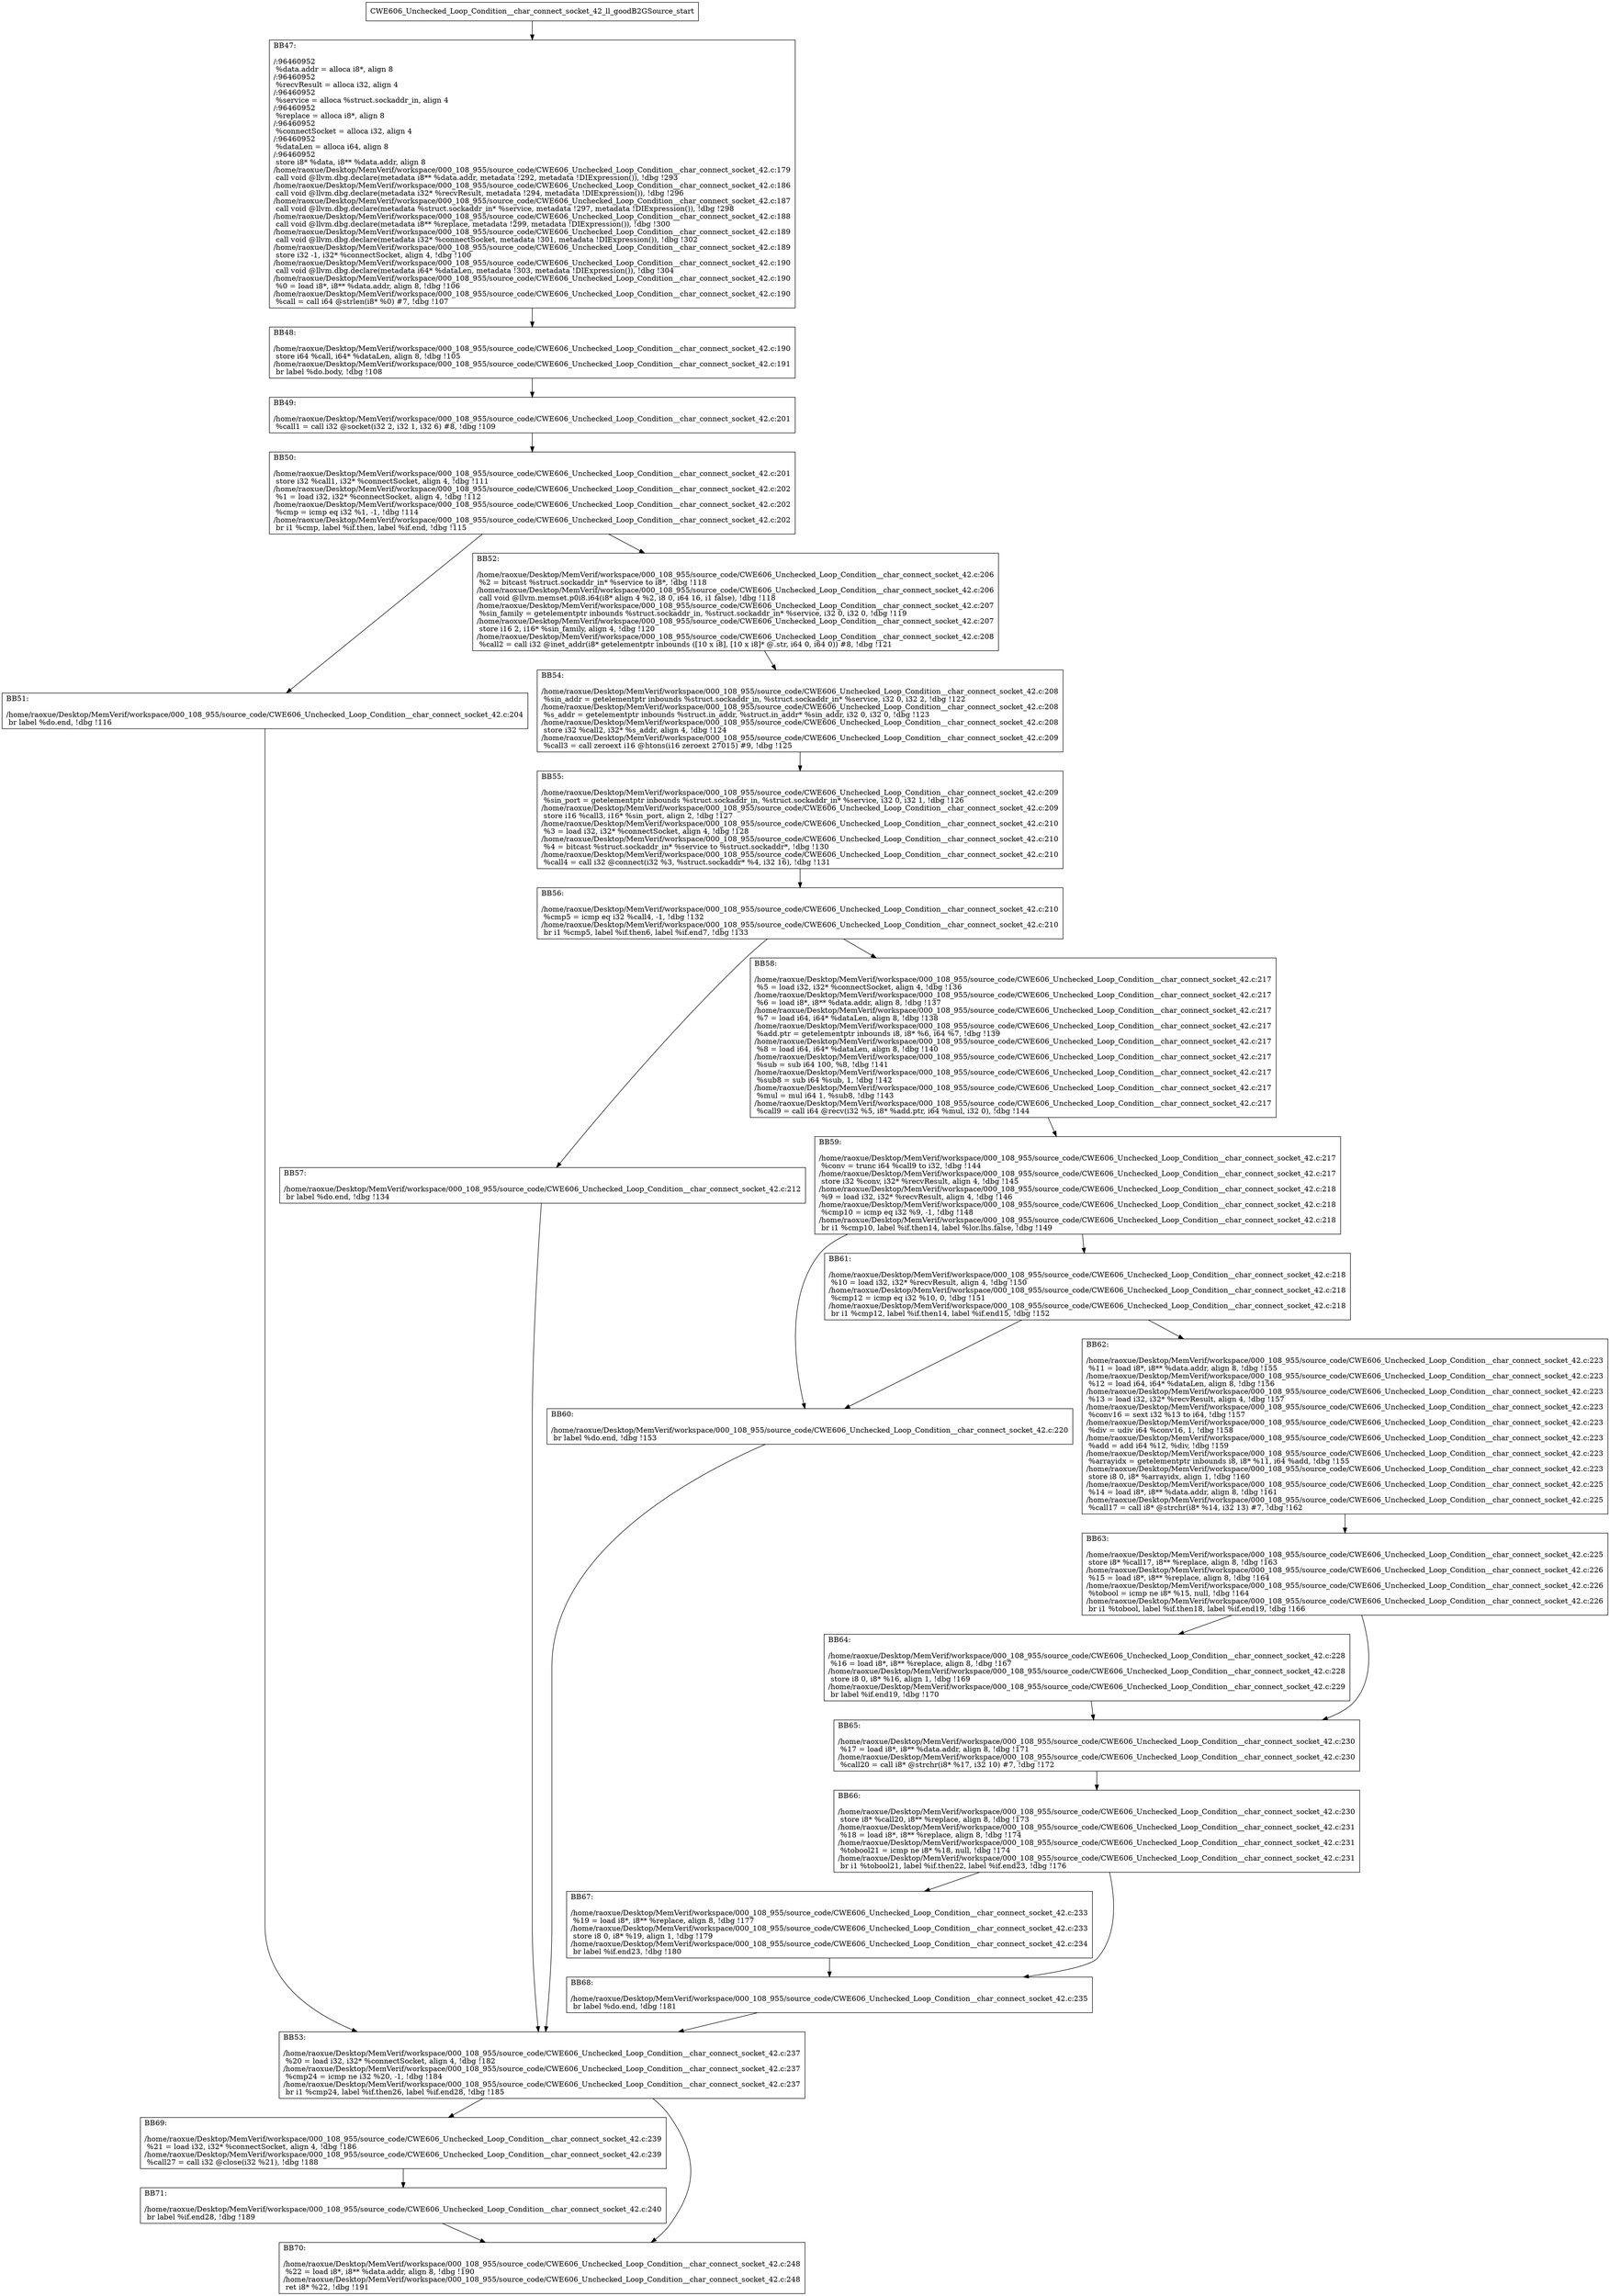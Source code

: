 digraph "CFG for'CWE606_Unchecked_Loop_Condition__char_connect_socket_42_ll_goodB2GSource' function" {
	BBCWE606_Unchecked_Loop_Condition__char_connect_socket_42_ll_goodB2GSource_start[shape=record,label="{CWE606_Unchecked_Loop_Condition__char_connect_socket_42_ll_goodB2GSource_start}"];
	BBCWE606_Unchecked_Loop_Condition__char_connect_socket_42_ll_goodB2GSource_start-> CWE606_Unchecked_Loop_Condition__char_connect_socket_42_ll_goodB2GSourceBB47;
	CWE606_Unchecked_Loop_Condition__char_connect_socket_42_ll_goodB2GSourceBB47 [shape=record, label="{BB47:\l\l/:96460952\l
  %data.addr = alloca i8*, align 8\l
/:96460952\l
  %recvResult = alloca i32, align 4\l
/:96460952\l
  %service = alloca %struct.sockaddr_in, align 4\l
/:96460952\l
  %replace = alloca i8*, align 8\l
/:96460952\l
  %connectSocket = alloca i32, align 4\l
/:96460952\l
  %dataLen = alloca i64, align 8\l
/:96460952\l
  store i8* %data, i8** %data.addr, align 8\l
/home/raoxue/Desktop/MemVerif/workspace/000_108_955/source_code/CWE606_Unchecked_Loop_Condition__char_connect_socket_42.c:179\l
  call void @llvm.dbg.declare(metadata i8** %data.addr, metadata !292, metadata !DIExpression()), !dbg !293\l
/home/raoxue/Desktop/MemVerif/workspace/000_108_955/source_code/CWE606_Unchecked_Loop_Condition__char_connect_socket_42.c:186\l
  call void @llvm.dbg.declare(metadata i32* %recvResult, metadata !294, metadata !DIExpression()), !dbg !296\l
/home/raoxue/Desktop/MemVerif/workspace/000_108_955/source_code/CWE606_Unchecked_Loop_Condition__char_connect_socket_42.c:187\l
  call void @llvm.dbg.declare(metadata %struct.sockaddr_in* %service, metadata !297, metadata !DIExpression()), !dbg !298\l
/home/raoxue/Desktop/MemVerif/workspace/000_108_955/source_code/CWE606_Unchecked_Loop_Condition__char_connect_socket_42.c:188\l
  call void @llvm.dbg.declare(metadata i8** %replace, metadata !299, metadata !DIExpression()), !dbg !300\l
/home/raoxue/Desktop/MemVerif/workspace/000_108_955/source_code/CWE606_Unchecked_Loop_Condition__char_connect_socket_42.c:189\l
  call void @llvm.dbg.declare(metadata i32* %connectSocket, metadata !301, metadata !DIExpression()), !dbg !302\l
/home/raoxue/Desktop/MemVerif/workspace/000_108_955/source_code/CWE606_Unchecked_Loop_Condition__char_connect_socket_42.c:189\l
  store i32 -1, i32* %connectSocket, align 4, !dbg !100\l
/home/raoxue/Desktop/MemVerif/workspace/000_108_955/source_code/CWE606_Unchecked_Loop_Condition__char_connect_socket_42.c:190\l
  call void @llvm.dbg.declare(metadata i64* %dataLen, metadata !303, metadata !DIExpression()), !dbg !304\l
/home/raoxue/Desktop/MemVerif/workspace/000_108_955/source_code/CWE606_Unchecked_Loop_Condition__char_connect_socket_42.c:190\l
  %0 = load i8*, i8** %data.addr, align 8, !dbg !106\l
/home/raoxue/Desktop/MemVerif/workspace/000_108_955/source_code/CWE606_Unchecked_Loop_Condition__char_connect_socket_42.c:190\l
  %call = call i64 @strlen(i8* %0) #7, !dbg !107\l
}"];
	CWE606_Unchecked_Loop_Condition__char_connect_socket_42_ll_goodB2GSourceBB47-> CWE606_Unchecked_Loop_Condition__char_connect_socket_42_ll_goodB2GSourceBB48;
	CWE606_Unchecked_Loop_Condition__char_connect_socket_42_ll_goodB2GSourceBB48 [shape=record, label="{BB48:\l\l/home/raoxue/Desktop/MemVerif/workspace/000_108_955/source_code/CWE606_Unchecked_Loop_Condition__char_connect_socket_42.c:190\l
  store i64 %call, i64* %dataLen, align 8, !dbg !105\l
/home/raoxue/Desktop/MemVerif/workspace/000_108_955/source_code/CWE606_Unchecked_Loop_Condition__char_connect_socket_42.c:191\l
  br label %do.body, !dbg !108\l
}"];
	CWE606_Unchecked_Loop_Condition__char_connect_socket_42_ll_goodB2GSourceBB48-> CWE606_Unchecked_Loop_Condition__char_connect_socket_42_ll_goodB2GSourceBB49;
	CWE606_Unchecked_Loop_Condition__char_connect_socket_42_ll_goodB2GSourceBB49 [shape=record, label="{BB49:\l\l/home/raoxue/Desktop/MemVerif/workspace/000_108_955/source_code/CWE606_Unchecked_Loop_Condition__char_connect_socket_42.c:201\l
  %call1 = call i32 @socket(i32 2, i32 1, i32 6) #8, !dbg !109\l
}"];
	CWE606_Unchecked_Loop_Condition__char_connect_socket_42_ll_goodB2GSourceBB49-> CWE606_Unchecked_Loop_Condition__char_connect_socket_42_ll_goodB2GSourceBB50;
	CWE606_Unchecked_Loop_Condition__char_connect_socket_42_ll_goodB2GSourceBB50 [shape=record, label="{BB50:\l\l/home/raoxue/Desktop/MemVerif/workspace/000_108_955/source_code/CWE606_Unchecked_Loop_Condition__char_connect_socket_42.c:201\l
  store i32 %call1, i32* %connectSocket, align 4, !dbg !111\l
/home/raoxue/Desktop/MemVerif/workspace/000_108_955/source_code/CWE606_Unchecked_Loop_Condition__char_connect_socket_42.c:202\l
  %1 = load i32, i32* %connectSocket, align 4, !dbg !112\l
/home/raoxue/Desktop/MemVerif/workspace/000_108_955/source_code/CWE606_Unchecked_Loop_Condition__char_connect_socket_42.c:202\l
  %cmp = icmp eq i32 %1, -1, !dbg !114\l
/home/raoxue/Desktop/MemVerif/workspace/000_108_955/source_code/CWE606_Unchecked_Loop_Condition__char_connect_socket_42.c:202\l
  br i1 %cmp, label %if.then, label %if.end, !dbg !115\l
}"];
	CWE606_Unchecked_Loop_Condition__char_connect_socket_42_ll_goodB2GSourceBB50-> CWE606_Unchecked_Loop_Condition__char_connect_socket_42_ll_goodB2GSourceBB51;
	CWE606_Unchecked_Loop_Condition__char_connect_socket_42_ll_goodB2GSourceBB50-> CWE606_Unchecked_Loop_Condition__char_connect_socket_42_ll_goodB2GSourceBB52;
	CWE606_Unchecked_Loop_Condition__char_connect_socket_42_ll_goodB2GSourceBB51 [shape=record, label="{BB51:\l\l/home/raoxue/Desktop/MemVerif/workspace/000_108_955/source_code/CWE606_Unchecked_Loop_Condition__char_connect_socket_42.c:204\l
  br label %do.end, !dbg !116\l
}"];
	CWE606_Unchecked_Loop_Condition__char_connect_socket_42_ll_goodB2GSourceBB51-> CWE606_Unchecked_Loop_Condition__char_connect_socket_42_ll_goodB2GSourceBB53;
	CWE606_Unchecked_Loop_Condition__char_connect_socket_42_ll_goodB2GSourceBB52 [shape=record, label="{BB52:\l\l/home/raoxue/Desktop/MemVerif/workspace/000_108_955/source_code/CWE606_Unchecked_Loop_Condition__char_connect_socket_42.c:206\l
  %2 = bitcast %struct.sockaddr_in* %service to i8*, !dbg !118\l
/home/raoxue/Desktop/MemVerif/workspace/000_108_955/source_code/CWE606_Unchecked_Loop_Condition__char_connect_socket_42.c:206\l
  call void @llvm.memset.p0i8.i64(i8* align 4 %2, i8 0, i64 16, i1 false), !dbg !118\l
/home/raoxue/Desktop/MemVerif/workspace/000_108_955/source_code/CWE606_Unchecked_Loop_Condition__char_connect_socket_42.c:207\l
  %sin_family = getelementptr inbounds %struct.sockaddr_in, %struct.sockaddr_in* %service, i32 0, i32 0, !dbg !119\l
/home/raoxue/Desktop/MemVerif/workspace/000_108_955/source_code/CWE606_Unchecked_Loop_Condition__char_connect_socket_42.c:207\l
  store i16 2, i16* %sin_family, align 4, !dbg !120\l
/home/raoxue/Desktop/MemVerif/workspace/000_108_955/source_code/CWE606_Unchecked_Loop_Condition__char_connect_socket_42.c:208\l
  %call2 = call i32 @inet_addr(i8* getelementptr inbounds ([10 x i8], [10 x i8]* @.str, i64 0, i64 0)) #8, !dbg !121\l
}"];
	CWE606_Unchecked_Loop_Condition__char_connect_socket_42_ll_goodB2GSourceBB52-> CWE606_Unchecked_Loop_Condition__char_connect_socket_42_ll_goodB2GSourceBB54;
	CWE606_Unchecked_Loop_Condition__char_connect_socket_42_ll_goodB2GSourceBB54 [shape=record, label="{BB54:\l\l/home/raoxue/Desktop/MemVerif/workspace/000_108_955/source_code/CWE606_Unchecked_Loop_Condition__char_connect_socket_42.c:208\l
  %sin_addr = getelementptr inbounds %struct.sockaddr_in, %struct.sockaddr_in* %service, i32 0, i32 2, !dbg !122\l
/home/raoxue/Desktop/MemVerif/workspace/000_108_955/source_code/CWE606_Unchecked_Loop_Condition__char_connect_socket_42.c:208\l
  %s_addr = getelementptr inbounds %struct.in_addr, %struct.in_addr* %sin_addr, i32 0, i32 0, !dbg !123\l
/home/raoxue/Desktop/MemVerif/workspace/000_108_955/source_code/CWE606_Unchecked_Loop_Condition__char_connect_socket_42.c:208\l
  store i32 %call2, i32* %s_addr, align 4, !dbg !124\l
/home/raoxue/Desktop/MemVerif/workspace/000_108_955/source_code/CWE606_Unchecked_Loop_Condition__char_connect_socket_42.c:209\l
  %call3 = call zeroext i16 @htons(i16 zeroext 27015) #9, !dbg !125\l
}"];
	CWE606_Unchecked_Loop_Condition__char_connect_socket_42_ll_goodB2GSourceBB54-> CWE606_Unchecked_Loop_Condition__char_connect_socket_42_ll_goodB2GSourceBB55;
	CWE606_Unchecked_Loop_Condition__char_connect_socket_42_ll_goodB2GSourceBB55 [shape=record, label="{BB55:\l\l/home/raoxue/Desktop/MemVerif/workspace/000_108_955/source_code/CWE606_Unchecked_Loop_Condition__char_connect_socket_42.c:209\l
  %sin_port = getelementptr inbounds %struct.sockaddr_in, %struct.sockaddr_in* %service, i32 0, i32 1, !dbg !126\l
/home/raoxue/Desktop/MemVerif/workspace/000_108_955/source_code/CWE606_Unchecked_Loop_Condition__char_connect_socket_42.c:209\l
  store i16 %call3, i16* %sin_port, align 2, !dbg !127\l
/home/raoxue/Desktop/MemVerif/workspace/000_108_955/source_code/CWE606_Unchecked_Loop_Condition__char_connect_socket_42.c:210\l
  %3 = load i32, i32* %connectSocket, align 4, !dbg !128\l
/home/raoxue/Desktop/MemVerif/workspace/000_108_955/source_code/CWE606_Unchecked_Loop_Condition__char_connect_socket_42.c:210\l
  %4 = bitcast %struct.sockaddr_in* %service to %struct.sockaddr*, !dbg !130\l
/home/raoxue/Desktop/MemVerif/workspace/000_108_955/source_code/CWE606_Unchecked_Loop_Condition__char_connect_socket_42.c:210\l
  %call4 = call i32 @connect(i32 %3, %struct.sockaddr* %4, i32 16), !dbg !131\l
}"];
	CWE606_Unchecked_Loop_Condition__char_connect_socket_42_ll_goodB2GSourceBB55-> CWE606_Unchecked_Loop_Condition__char_connect_socket_42_ll_goodB2GSourceBB56;
	CWE606_Unchecked_Loop_Condition__char_connect_socket_42_ll_goodB2GSourceBB56 [shape=record, label="{BB56:\l\l/home/raoxue/Desktop/MemVerif/workspace/000_108_955/source_code/CWE606_Unchecked_Loop_Condition__char_connect_socket_42.c:210\l
  %cmp5 = icmp eq i32 %call4, -1, !dbg !132\l
/home/raoxue/Desktop/MemVerif/workspace/000_108_955/source_code/CWE606_Unchecked_Loop_Condition__char_connect_socket_42.c:210\l
  br i1 %cmp5, label %if.then6, label %if.end7, !dbg !133\l
}"];
	CWE606_Unchecked_Loop_Condition__char_connect_socket_42_ll_goodB2GSourceBB56-> CWE606_Unchecked_Loop_Condition__char_connect_socket_42_ll_goodB2GSourceBB57;
	CWE606_Unchecked_Loop_Condition__char_connect_socket_42_ll_goodB2GSourceBB56-> CWE606_Unchecked_Loop_Condition__char_connect_socket_42_ll_goodB2GSourceBB58;
	CWE606_Unchecked_Loop_Condition__char_connect_socket_42_ll_goodB2GSourceBB57 [shape=record, label="{BB57:\l\l/home/raoxue/Desktop/MemVerif/workspace/000_108_955/source_code/CWE606_Unchecked_Loop_Condition__char_connect_socket_42.c:212\l
  br label %do.end, !dbg !134\l
}"];
	CWE606_Unchecked_Loop_Condition__char_connect_socket_42_ll_goodB2GSourceBB57-> CWE606_Unchecked_Loop_Condition__char_connect_socket_42_ll_goodB2GSourceBB53;
	CWE606_Unchecked_Loop_Condition__char_connect_socket_42_ll_goodB2GSourceBB58 [shape=record, label="{BB58:\l\l/home/raoxue/Desktop/MemVerif/workspace/000_108_955/source_code/CWE606_Unchecked_Loop_Condition__char_connect_socket_42.c:217\l
  %5 = load i32, i32* %connectSocket, align 4, !dbg !136\l
/home/raoxue/Desktop/MemVerif/workspace/000_108_955/source_code/CWE606_Unchecked_Loop_Condition__char_connect_socket_42.c:217\l
  %6 = load i8*, i8** %data.addr, align 8, !dbg !137\l
/home/raoxue/Desktop/MemVerif/workspace/000_108_955/source_code/CWE606_Unchecked_Loop_Condition__char_connect_socket_42.c:217\l
  %7 = load i64, i64* %dataLen, align 8, !dbg !138\l
/home/raoxue/Desktop/MemVerif/workspace/000_108_955/source_code/CWE606_Unchecked_Loop_Condition__char_connect_socket_42.c:217\l
  %add.ptr = getelementptr inbounds i8, i8* %6, i64 %7, !dbg !139\l
/home/raoxue/Desktop/MemVerif/workspace/000_108_955/source_code/CWE606_Unchecked_Loop_Condition__char_connect_socket_42.c:217\l
  %8 = load i64, i64* %dataLen, align 8, !dbg !140\l
/home/raoxue/Desktop/MemVerif/workspace/000_108_955/source_code/CWE606_Unchecked_Loop_Condition__char_connect_socket_42.c:217\l
  %sub = sub i64 100, %8, !dbg !141\l
/home/raoxue/Desktop/MemVerif/workspace/000_108_955/source_code/CWE606_Unchecked_Loop_Condition__char_connect_socket_42.c:217\l
  %sub8 = sub i64 %sub, 1, !dbg !142\l
/home/raoxue/Desktop/MemVerif/workspace/000_108_955/source_code/CWE606_Unchecked_Loop_Condition__char_connect_socket_42.c:217\l
  %mul = mul i64 1, %sub8, !dbg !143\l
/home/raoxue/Desktop/MemVerif/workspace/000_108_955/source_code/CWE606_Unchecked_Loop_Condition__char_connect_socket_42.c:217\l
  %call9 = call i64 @recv(i32 %5, i8* %add.ptr, i64 %mul, i32 0), !dbg !144\l
}"];
	CWE606_Unchecked_Loop_Condition__char_connect_socket_42_ll_goodB2GSourceBB58-> CWE606_Unchecked_Loop_Condition__char_connect_socket_42_ll_goodB2GSourceBB59;
	CWE606_Unchecked_Loop_Condition__char_connect_socket_42_ll_goodB2GSourceBB59 [shape=record, label="{BB59:\l\l/home/raoxue/Desktop/MemVerif/workspace/000_108_955/source_code/CWE606_Unchecked_Loop_Condition__char_connect_socket_42.c:217\l
  %conv = trunc i64 %call9 to i32, !dbg !144\l
/home/raoxue/Desktop/MemVerif/workspace/000_108_955/source_code/CWE606_Unchecked_Loop_Condition__char_connect_socket_42.c:217\l
  store i32 %conv, i32* %recvResult, align 4, !dbg !145\l
/home/raoxue/Desktop/MemVerif/workspace/000_108_955/source_code/CWE606_Unchecked_Loop_Condition__char_connect_socket_42.c:218\l
  %9 = load i32, i32* %recvResult, align 4, !dbg !146\l
/home/raoxue/Desktop/MemVerif/workspace/000_108_955/source_code/CWE606_Unchecked_Loop_Condition__char_connect_socket_42.c:218\l
  %cmp10 = icmp eq i32 %9, -1, !dbg !148\l
/home/raoxue/Desktop/MemVerif/workspace/000_108_955/source_code/CWE606_Unchecked_Loop_Condition__char_connect_socket_42.c:218\l
  br i1 %cmp10, label %if.then14, label %lor.lhs.false, !dbg !149\l
}"];
	CWE606_Unchecked_Loop_Condition__char_connect_socket_42_ll_goodB2GSourceBB59-> CWE606_Unchecked_Loop_Condition__char_connect_socket_42_ll_goodB2GSourceBB60;
	CWE606_Unchecked_Loop_Condition__char_connect_socket_42_ll_goodB2GSourceBB59-> CWE606_Unchecked_Loop_Condition__char_connect_socket_42_ll_goodB2GSourceBB61;
	CWE606_Unchecked_Loop_Condition__char_connect_socket_42_ll_goodB2GSourceBB61 [shape=record, label="{BB61:\l\l/home/raoxue/Desktop/MemVerif/workspace/000_108_955/source_code/CWE606_Unchecked_Loop_Condition__char_connect_socket_42.c:218\l
  %10 = load i32, i32* %recvResult, align 4, !dbg !150\l
/home/raoxue/Desktop/MemVerif/workspace/000_108_955/source_code/CWE606_Unchecked_Loop_Condition__char_connect_socket_42.c:218\l
  %cmp12 = icmp eq i32 %10, 0, !dbg !151\l
/home/raoxue/Desktop/MemVerif/workspace/000_108_955/source_code/CWE606_Unchecked_Loop_Condition__char_connect_socket_42.c:218\l
  br i1 %cmp12, label %if.then14, label %if.end15, !dbg !152\l
}"];
	CWE606_Unchecked_Loop_Condition__char_connect_socket_42_ll_goodB2GSourceBB61-> CWE606_Unchecked_Loop_Condition__char_connect_socket_42_ll_goodB2GSourceBB60;
	CWE606_Unchecked_Loop_Condition__char_connect_socket_42_ll_goodB2GSourceBB61-> CWE606_Unchecked_Loop_Condition__char_connect_socket_42_ll_goodB2GSourceBB62;
	CWE606_Unchecked_Loop_Condition__char_connect_socket_42_ll_goodB2GSourceBB60 [shape=record, label="{BB60:\l\l/home/raoxue/Desktop/MemVerif/workspace/000_108_955/source_code/CWE606_Unchecked_Loop_Condition__char_connect_socket_42.c:220\l
  br label %do.end, !dbg !153\l
}"];
	CWE606_Unchecked_Loop_Condition__char_connect_socket_42_ll_goodB2GSourceBB60-> CWE606_Unchecked_Loop_Condition__char_connect_socket_42_ll_goodB2GSourceBB53;
	CWE606_Unchecked_Loop_Condition__char_connect_socket_42_ll_goodB2GSourceBB62 [shape=record, label="{BB62:\l\l/home/raoxue/Desktop/MemVerif/workspace/000_108_955/source_code/CWE606_Unchecked_Loop_Condition__char_connect_socket_42.c:223\l
  %11 = load i8*, i8** %data.addr, align 8, !dbg !155\l
/home/raoxue/Desktop/MemVerif/workspace/000_108_955/source_code/CWE606_Unchecked_Loop_Condition__char_connect_socket_42.c:223\l
  %12 = load i64, i64* %dataLen, align 8, !dbg !156\l
/home/raoxue/Desktop/MemVerif/workspace/000_108_955/source_code/CWE606_Unchecked_Loop_Condition__char_connect_socket_42.c:223\l
  %13 = load i32, i32* %recvResult, align 4, !dbg !157\l
/home/raoxue/Desktop/MemVerif/workspace/000_108_955/source_code/CWE606_Unchecked_Loop_Condition__char_connect_socket_42.c:223\l
  %conv16 = sext i32 %13 to i64, !dbg !157\l
/home/raoxue/Desktop/MemVerif/workspace/000_108_955/source_code/CWE606_Unchecked_Loop_Condition__char_connect_socket_42.c:223\l
  %div = udiv i64 %conv16, 1, !dbg !158\l
/home/raoxue/Desktop/MemVerif/workspace/000_108_955/source_code/CWE606_Unchecked_Loop_Condition__char_connect_socket_42.c:223\l
  %add = add i64 %12, %div, !dbg !159\l
/home/raoxue/Desktop/MemVerif/workspace/000_108_955/source_code/CWE606_Unchecked_Loop_Condition__char_connect_socket_42.c:223\l
  %arrayidx = getelementptr inbounds i8, i8* %11, i64 %add, !dbg !155\l
/home/raoxue/Desktop/MemVerif/workspace/000_108_955/source_code/CWE606_Unchecked_Loop_Condition__char_connect_socket_42.c:223\l
  store i8 0, i8* %arrayidx, align 1, !dbg !160\l
/home/raoxue/Desktop/MemVerif/workspace/000_108_955/source_code/CWE606_Unchecked_Loop_Condition__char_connect_socket_42.c:225\l
  %14 = load i8*, i8** %data.addr, align 8, !dbg !161\l
/home/raoxue/Desktop/MemVerif/workspace/000_108_955/source_code/CWE606_Unchecked_Loop_Condition__char_connect_socket_42.c:225\l
  %call17 = call i8* @strchr(i8* %14, i32 13) #7, !dbg !162\l
}"];
	CWE606_Unchecked_Loop_Condition__char_connect_socket_42_ll_goodB2GSourceBB62-> CWE606_Unchecked_Loop_Condition__char_connect_socket_42_ll_goodB2GSourceBB63;
	CWE606_Unchecked_Loop_Condition__char_connect_socket_42_ll_goodB2GSourceBB63 [shape=record, label="{BB63:\l\l/home/raoxue/Desktop/MemVerif/workspace/000_108_955/source_code/CWE606_Unchecked_Loop_Condition__char_connect_socket_42.c:225\l
  store i8* %call17, i8** %replace, align 8, !dbg !163\l
/home/raoxue/Desktop/MemVerif/workspace/000_108_955/source_code/CWE606_Unchecked_Loop_Condition__char_connect_socket_42.c:226\l
  %15 = load i8*, i8** %replace, align 8, !dbg !164\l
/home/raoxue/Desktop/MemVerif/workspace/000_108_955/source_code/CWE606_Unchecked_Loop_Condition__char_connect_socket_42.c:226\l
  %tobool = icmp ne i8* %15, null, !dbg !164\l
/home/raoxue/Desktop/MemVerif/workspace/000_108_955/source_code/CWE606_Unchecked_Loop_Condition__char_connect_socket_42.c:226\l
  br i1 %tobool, label %if.then18, label %if.end19, !dbg !166\l
}"];
	CWE606_Unchecked_Loop_Condition__char_connect_socket_42_ll_goodB2GSourceBB63-> CWE606_Unchecked_Loop_Condition__char_connect_socket_42_ll_goodB2GSourceBB64;
	CWE606_Unchecked_Loop_Condition__char_connect_socket_42_ll_goodB2GSourceBB63-> CWE606_Unchecked_Loop_Condition__char_connect_socket_42_ll_goodB2GSourceBB65;
	CWE606_Unchecked_Loop_Condition__char_connect_socket_42_ll_goodB2GSourceBB64 [shape=record, label="{BB64:\l\l/home/raoxue/Desktop/MemVerif/workspace/000_108_955/source_code/CWE606_Unchecked_Loop_Condition__char_connect_socket_42.c:228\l
  %16 = load i8*, i8** %replace, align 8, !dbg !167\l
/home/raoxue/Desktop/MemVerif/workspace/000_108_955/source_code/CWE606_Unchecked_Loop_Condition__char_connect_socket_42.c:228\l
  store i8 0, i8* %16, align 1, !dbg !169\l
/home/raoxue/Desktop/MemVerif/workspace/000_108_955/source_code/CWE606_Unchecked_Loop_Condition__char_connect_socket_42.c:229\l
  br label %if.end19, !dbg !170\l
}"];
	CWE606_Unchecked_Loop_Condition__char_connect_socket_42_ll_goodB2GSourceBB64-> CWE606_Unchecked_Loop_Condition__char_connect_socket_42_ll_goodB2GSourceBB65;
	CWE606_Unchecked_Loop_Condition__char_connect_socket_42_ll_goodB2GSourceBB65 [shape=record, label="{BB65:\l\l/home/raoxue/Desktop/MemVerif/workspace/000_108_955/source_code/CWE606_Unchecked_Loop_Condition__char_connect_socket_42.c:230\l
  %17 = load i8*, i8** %data.addr, align 8, !dbg !171\l
/home/raoxue/Desktop/MemVerif/workspace/000_108_955/source_code/CWE606_Unchecked_Loop_Condition__char_connect_socket_42.c:230\l
  %call20 = call i8* @strchr(i8* %17, i32 10) #7, !dbg !172\l
}"];
	CWE606_Unchecked_Loop_Condition__char_connect_socket_42_ll_goodB2GSourceBB65-> CWE606_Unchecked_Loop_Condition__char_connect_socket_42_ll_goodB2GSourceBB66;
	CWE606_Unchecked_Loop_Condition__char_connect_socket_42_ll_goodB2GSourceBB66 [shape=record, label="{BB66:\l\l/home/raoxue/Desktop/MemVerif/workspace/000_108_955/source_code/CWE606_Unchecked_Loop_Condition__char_connect_socket_42.c:230\l
  store i8* %call20, i8** %replace, align 8, !dbg !173\l
/home/raoxue/Desktop/MemVerif/workspace/000_108_955/source_code/CWE606_Unchecked_Loop_Condition__char_connect_socket_42.c:231\l
  %18 = load i8*, i8** %replace, align 8, !dbg !174\l
/home/raoxue/Desktop/MemVerif/workspace/000_108_955/source_code/CWE606_Unchecked_Loop_Condition__char_connect_socket_42.c:231\l
  %tobool21 = icmp ne i8* %18, null, !dbg !174\l
/home/raoxue/Desktop/MemVerif/workspace/000_108_955/source_code/CWE606_Unchecked_Loop_Condition__char_connect_socket_42.c:231\l
  br i1 %tobool21, label %if.then22, label %if.end23, !dbg !176\l
}"];
	CWE606_Unchecked_Loop_Condition__char_connect_socket_42_ll_goodB2GSourceBB66-> CWE606_Unchecked_Loop_Condition__char_connect_socket_42_ll_goodB2GSourceBB67;
	CWE606_Unchecked_Loop_Condition__char_connect_socket_42_ll_goodB2GSourceBB66-> CWE606_Unchecked_Loop_Condition__char_connect_socket_42_ll_goodB2GSourceBB68;
	CWE606_Unchecked_Loop_Condition__char_connect_socket_42_ll_goodB2GSourceBB67 [shape=record, label="{BB67:\l\l/home/raoxue/Desktop/MemVerif/workspace/000_108_955/source_code/CWE606_Unchecked_Loop_Condition__char_connect_socket_42.c:233\l
  %19 = load i8*, i8** %replace, align 8, !dbg !177\l
/home/raoxue/Desktop/MemVerif/workspace/000_108_955/source_code/CWE606_Unchecked_Loop_Condition__char_connect_socket_42.c:233\l
  store i8 0, i8* %19, align 1, !dbg !179\l
/home/raoxue/Desktop/MemVerif/workspace/000_108_955/source_code/CWE606_Unchecked_Loop_Condition__char_connect_socket_42.c:234\l
  br label %if.end23, !dbg !180\l
}"];
	CWE606_Unchecked_Loop_Condition__char_connect_socket_42_ll_goodB2GSourceBB67-> CWE606_Unchecked_Loop_Condition__char_connect_socket_42_ll_goodB2GSourceBB68;
	CWE606_Unchecked_Loop_Condition__char_connect_socket_42_ll_goodB2GSourceBB68 [shape=record, label="{BB68:\l\l/home/raoxue/Desktop/MemVerif/workspace/000_108_955/source_code/CWE606_Unchecked_Loop_Condition__char_connect_socket_42.c:235\l
  br label %do.end, !dbg !181\l
}"];
	CWE606_Unchecked_Loop_Condition__char_connect_socket_42_ll_goodB2GSourceBB68-> CWE606_Unchecked_Loop_Condition__char_connect_socket_42_ll_goodB2GSourceBB53;
	CWE606_Unchecked_Loop_Condition__char_connect_socket_42_ll_goodB2GSourceBB53 [shape=record, label="{BB53:\l\l/home/raoxue/Desktop/MemVerif/workspace/000_108_955/source_code/CWE606_Unchecked_Loop_Condition__char_connect_socket_42.c:237\l
  %20 = load i32, i32* %connectSocket, align 4, !dbg !182\l
/home/raoxue/Desktop/MemVerif/workspace/000_108_955/source_code/CWE606_Unchecked_Loop_Condition__char_connect_socket_42.c:237\l
  %cmp24 = icmp ne i32 %20, -1, !dbg !184\l
/home/raoxue/Desktop/MemVerif/workspace/000_108_955/source_code/CWE606_Unchecked_Loop_Condition__char_connect_socket_42.c:237\l
  br i1 %cmp24, label %if.then26, label %if.end28, !dbg !185\l
}"];
	CWE606_Unchecked_Loop_Condition__char_connect_socket_42_ll_goodB2GSourceBB53-> CWE606_Unchecked_Loop_Condition__char_connect_socket_42_ll_goodB2GSourceBB69;
	CWE606_Unchecked_Loop_Condition__char_connect_socket_42_ll_goodB2GSourceBB53-> CWE606_Unchecked_Loop_Condition__char_connect_socket_42_ll_goodB2GSourceBB70;
	CWE606_Unchecked_Loop_Condition__char_connect_socket_42_ll_goodB2GSourceBB69 [shape=record, label="{BB69:\l\l/home/raoxue/Desktop/MemVerif/workspace/000_108_955/source_code/CWE606_Unchecked_Loop_Condition__char_connect_socket_42.c:239\l
  %21 = load i32, i32* %connectSocket, align 4, !dbg !186\l
/home/raoxue/Desktop/MemVerif/workspace/000_108_955/source_code/CWE606_Unchecked_Loop_Condition__char_connect_socket_42.c:239\l
  %call27 = call i32 @close(i32 %21), !dbg !188\l
}"];
	CWE606_Unchecked_Loop_Condition__char_connect_socket_42_ll_goodB2GSourceBB69-> CWE606_Unchecked_Loop_Condition__char_connect_socket_42_ll_goodB2GSourceBB71;
	CWE606_Unchecked_Loop_Condition__char_connect_socket_42_ll_goodB2GSourceBB71 [shape=record, label="{BB71:\l\l/home/raoxue/Desktop/MemVerif/workspace/000_108_955/source_code/CWE606_Unchecked_Loop_Condition__char_connect_socket_42.c:240\l
  br label %if.end28, !dbg !189\l
}"];
	CWE606_Unchecked_Loop_Condition__char_connect_socket_42_ll_goodB2GSourceBB71-> CWE606_Unchecked_Loop_Condition__char_connect_socket_42_ll_goodB2GSourceBB70;
	CWE606_Unchecked_Loop_Condition__char_connect_socket_42_ll_goodB2GSourceBB70 [shape=record, label="{BB70:\l\l/home/raoxue/Desktop/MemVerif/workspace/000_108_955/source_code/CWE606_Unchecked_Loop_Condition__char_connect_socket_42.c:248\l
  %22 = load i8*, i8** %data.addr, align 8, !dbg !190\l
/home/raoxue/Desktop/MemVerif/workspace/000_108_955/source_code/CWE606_Unchecked_Loop_Condition__char_connect_socket_42.c:248\l
  ret i8* %22, !dbg !191\l
}"];
}

